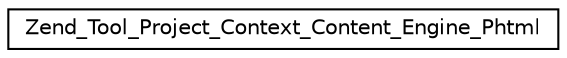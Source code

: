 digraph G
{
  edge [fontname="Helvetica",fontsize="10",labelfontname="Helvetica",labelfontsize="10"];
  node [fontname="Helvetica",fontsize="10",shape=record];
  rankdir="LR";
  Node1 [label="Zend_Tool_Project_Context_Content_Engine_Phtml",height=0.2,width=0.4,color="black", fillcolor="white", style="filled",URL="$class_zend___tool___project___context___content___engine___phtml.html"];
}
